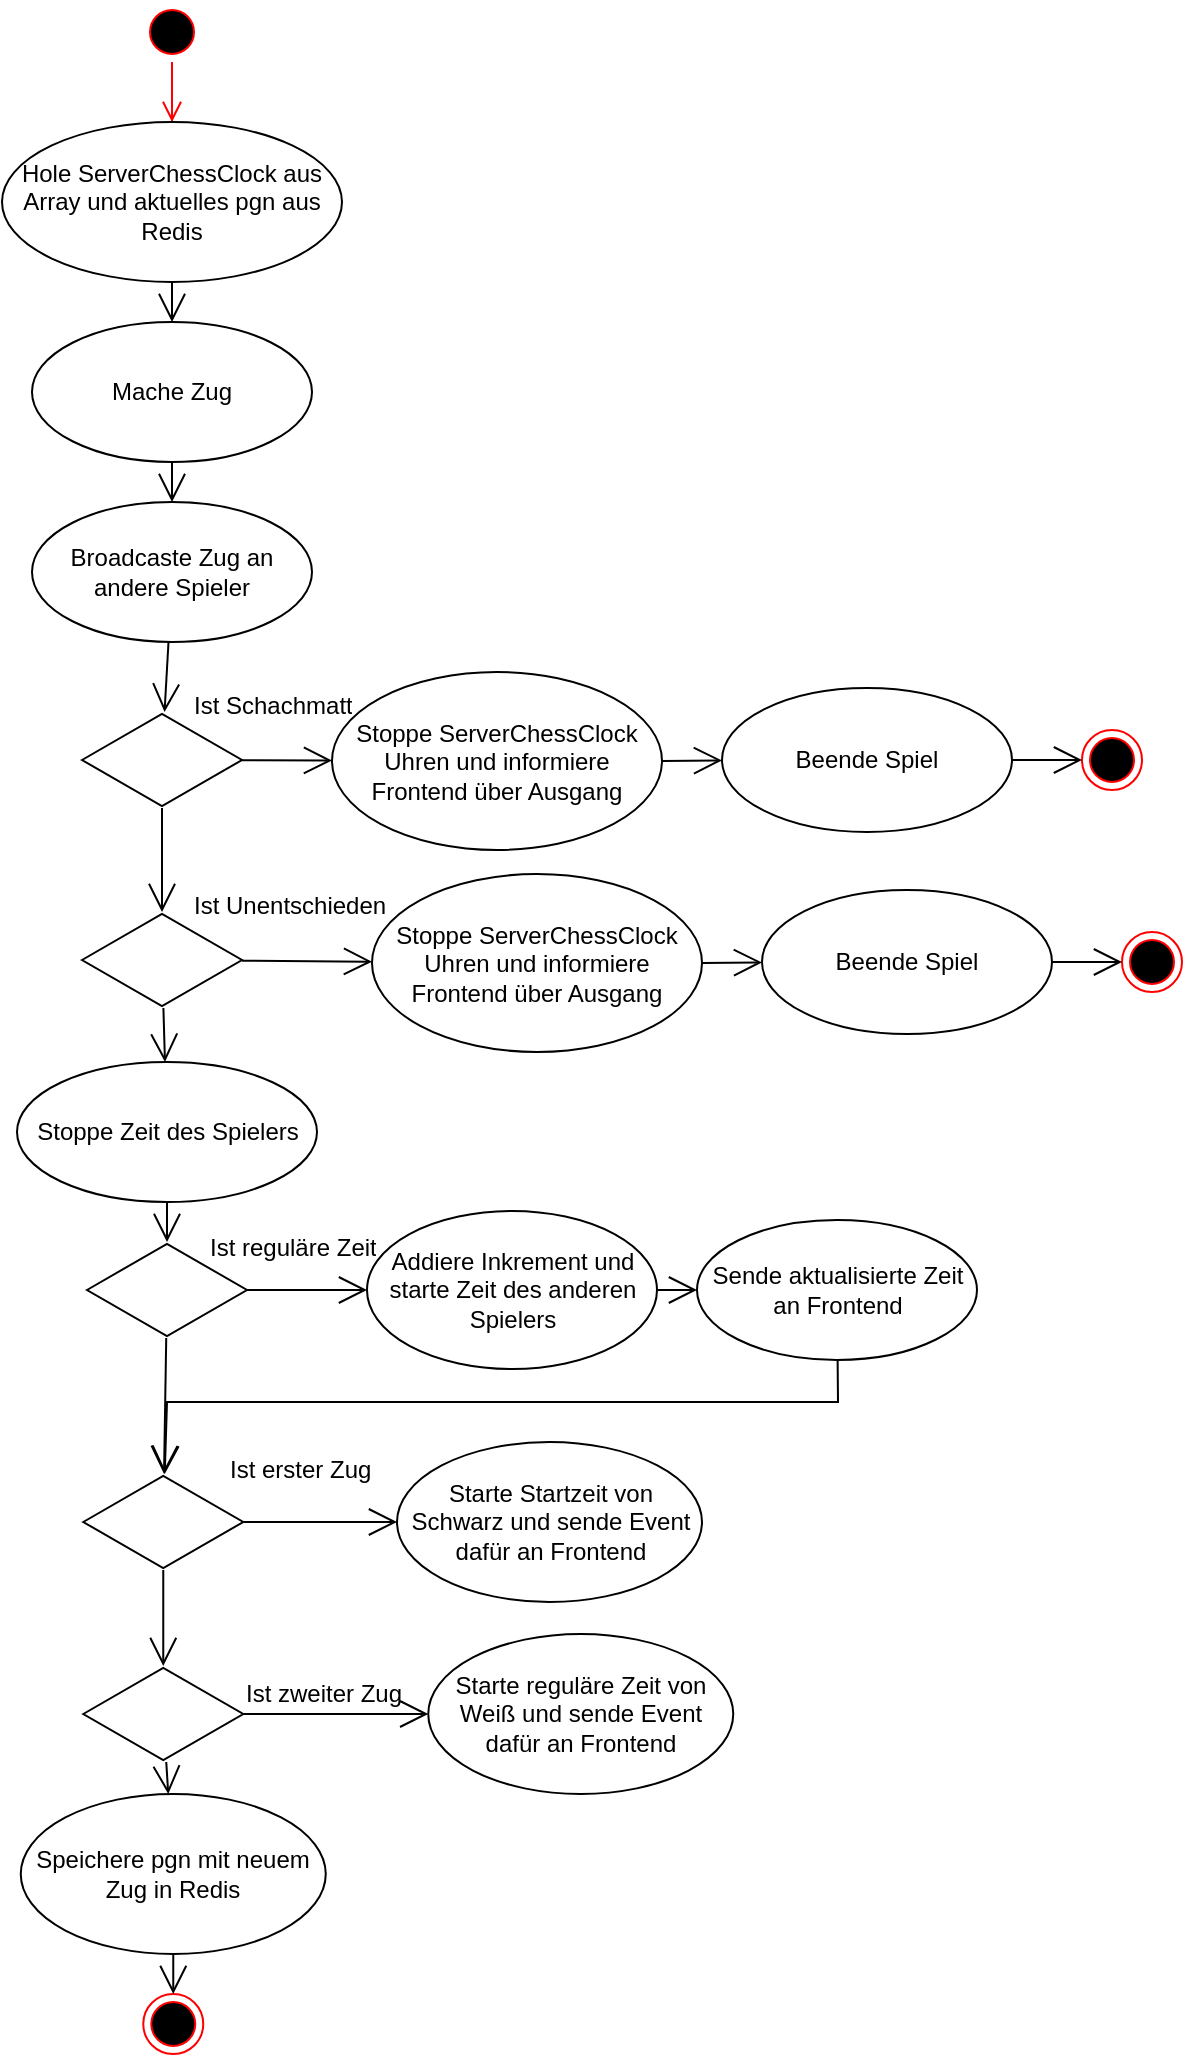 <mxfile version="21.2.3" type="device">
  <diagram name="Page-1" id="0783ab3e-0a74-02c8-0abd-f7b4e66b4bec">
    <mxGraphModel dx="808" dy="416" grid="1" gridSize="10" guides="1" tooltips="1" connect="1" arrows="1" fold="1" page="1" pageScale="1" pageWidth="600" pageHeight="1070" background="none" math="0" shadow="0">
      <root>
        <mxCell id="0" />
        <mxCell id="1" parent="0" />
        <mxCell id="wbuntGqTaFYtr3KhO8sW-3" value="" style="ellipse;html=1;shape=startState;fillColor=#000000;strokeColor=#ff0000;" parent="1" vertex="1">
          <mxGeometry x="70" y="10" width="30" height="30" as="geometry" />
        </mxCell>
        <mxCell id="wbuntGqTaFYtr3KhO8sW-4" value="" style="edgeStyle=orthogonalEdgeStyle;html=1;verticalAlign=bottom;endArrow=open;endSize=8;strokeColor=#ff0000;rounded=0;" parent="1" source="wbuntGqTaFYtr3KhO8sW-5" edge="1">
          <mxGeometry relative="1" as="geometry">
            <mxPoint x="85" y="100" as="targetPoint" />
          </mxGeometry>
        </mxCell>
        <mxCell id="wbuntGqTaFYtr3KhO8sW-7" value="" style="endArrow=open;endFill=1;endSize=12;html=1;rounded=0;" parent="1" source="wbuntGqTaFYtr3KhO8sW-5" target="YYj09JxXDIHpRSYv_sD0-2" edge="1">
          <mxGeometry width="160" relative="1" as="geometry">
            <mxPoint y="250" as="sourcePoint" />
            <mxPoint x="85" y="168" as="targetPoint" />
          </mxGeometry>
        </mxCell>
        <mxCell id="wbuntGqTaFYtr3KhO8sW-33" value="Broadcaste Zug an andere Spieler" style="ellipse;whiteSpace=wrap;html=1;" parent="1" vertex="1">
          <mxGeometry x="15" y="260" width="140" height="70" as="geometry" />
        </mxCell>
        <mxCell id="wbuntGqTaFYtr3KhO8sW-45" value="" style="endArrow=open;endFill=1;endSize=12;html=1;rounded=0;" parent="1" source="YYj09JxXDIHpRSYv_sD0-16" target="L8iIxykwrc0LEZ1kgNBb-7" edge="1">
          <mxGeometry width="160" relative="1" as="geometry">
            <mxPoint x="80" y="505" as="sourcePoint" />
            <mxPoint x="80" y="455" as="targetPoint" />
          </mxGeometry>
        </mxCell>
        <mxCell id="YYj09JxXDIHpRSYv_sD0-1" value="" style="edgeStyle=orthogonalEdgeStyle;html=1;verticalAlign=bottom;endArrow=open;endSize=8;strokeColor=#ff0000;rounded=0;" parent="1" source="wbuntGqTaFYtr3KhO8sW-3" target="wbuntGqTaFYtr3KhO8sW-5" edge="1">
          <mxGeometry relative="1" as="geometry">
            <mxPoint x="85" y="100" as="targetPoint" />
            <mxPoint x="85" y="40" as="sourcePoint" />
          </mxGeometry>
        </mxCell>
        <mxCell id="wbuntGqTaFYtr3KhO8sW-5" value="Hole ServerChessClock aus Array und aktuelles pgn aus Redis" style="ellipse;whiteSpace=wrap;html=1;" parent="1" vertex="1">
          <mxGeometry y="70" width="170" height="80" as="geometry" />
        </mxCell>
        <mxCell id="YYj09JxXDIHpRSYv_sD0-2" value="Mache Zug" style="ellipse;whiteSpace=wrap;html=1;" parent="1" vertex="1">
          <mxGeometry x="15" y="170" width="140" height="70" as="geometry" />
        </mxCell>
        <mxCell id="YYj09JxXDIHpRSYv_sD0-5" value="" style="endArrow=open;endFill=1;endSize=12;html=1;rounded=0;" parent="1" source="YYj09JxXDIHpRSYv_sD0-2" target="wbuntGqTaFYtr3KhO8sW-33" edge="1">
          <mxGeometry width="160" relative="1" as="geometry">
            <mxPoint x="125" y="364" as="sourcePoint" />
            <mxPoint x="200" y="360" as="targetPoint" />
          </mxGeometry>
        </mxCell>
        <mxCell id="YYj09JxXDIHpRSYv_sD0-14" value="" style="endArrow=open;endFill=1;endSize=12;html=1;rounded=0;" parent="1" source="wbuntGqTaFYtr3KhO8sW-33" target="YYj09JxXDIHpRSYv_sD0-16" edge="1">
          <mxGeometry width="160" relative="1" as="geometry">
            <mxPoint x="95" y="398" as="sourcePoint" />
            <mxPoint x="85" y="510" as="targetPoint" />
          </mxGeometry>
        </mxCell>
        <mxCell id="YYj09JxXDIHpRSYv_sD0-16" value="" style="html=1;whiteSpace=wrap;aspect=fixed;shape=isoRectangle;" parent="1" vertex="1">
          <mxGeometry x="40" y="365" width="80" height="48" as="geometry" />
        </mxCell>
        <mxCell id="YYj09JxXDIHpRSYv_sD0-17" value="" style="endArrow=open;endFill=1;endSize=12;html=1;rounded=0;" parent="1" source="YYj09JxXDIHpRSYv_sD0-16" target="L8iIxykwrc0LEZ1kgNBb-1" edge="1">
          <mxGeometry width="160" relative="1" as="geometry">
            <mxPoint x="195" y="505" as="sourcePoint" />
            <mxPoint x="205" y="495" as="targetPoint" />
          </mxGeometry>
        </mxCell>
        <mxCell id="YYj09JxXDIHpRSYv_sD0-18" value="" style="ellipse;html=1;shape=endState;fillColor=#000000;strokeColor=#ff0000;" parent="1" vertex="1">
          <mxGeometry x="540" y="374" width="30" height="30" as="geometry" />
        </mxCell>
        <mxCell id="YYj09JxXDIHpRSYv_sD0-19" value="Ist Schachmatt" style="text;strokeColor=none;fillColor=none;align=left;verticalAlign=top;spacingLeft=4;spacingRight=4;overflow=hidden;rotatable=0;points=[[0,0.5],[1,0.5]];portConstraint=eastwest;whiteSpace=wrap;html=1;" parent="1" vertex="1">
          <mxGeometry x="90" y="348" width="160" height="26" as="geometry" />
        </mxCell>
        <mxCell id="YYj09JxXDIHpRSYv_sD0-20" value="Stoppe Zeit des Spielers" style="ellipse;whiteSpace=wrap;html=1;" parent="1" vertex="1">
          <mxGeometry x="7.5" y="540" width="150" height="70" as="geometry" />
        </mxCell>
        <mxCell id="YYj09JxXDIHpRSYv_sD0-22" value="" style="endArrow=open;endFill=1;endSize=12;html=1;rounded=0;" parent="1" source="YYj09JxXDIHpRSYv_sD0-20" target="L8iIxykwrc0LEZ1kgNBb-29" edge="1">
          <mxGeometry width="160" relative="1" as="geometry">
            <mxPoint x="83.478" y="619.998" as="sourcePoint" />
            <mxPoint x="-60.0" y="680" as="targetPoint" />
          </mxGeometry>
        </mxCell>
        <mxCell id="YYj09JxXDIHpRSYv_sD0-26" value="Addiere Inkrement und starte Zeit des anderen Spielers" style="ellipse;whiteSpace=wrap;html=1;" parent="1" vertex="1">
          <mxGeometry x="182.5" y="614.5" width="145" height="79" as="geometry" />
        </mxCell>
        <mxCell id="YYj09JxXDIHpRSYv_sD0-28" value="" style="endArrow=open;endFill=1;endSize=12;html=1;rounded=0;" parent="1" source="YYj09JxXDIHpRSYv_sD0-26" target="L8iIxykwrc0LEZ1kgNBb-31" edge="1">
          <mxGeometry width="160" relative="1" as="geometry">
            <mxPoint x="135" y="694" as="sourcePoint" />
            <mxPoint x="85" y="820" as="targetPoint" />
          </mxGeometry>
        </mxCell>
        <mxCell id="YYj09JxXDIHpRSYv_sD0-35" value="" style="ellipse;html=1;shape=endState;fillColor=#000000;strokeColor=#ff0000;" parent="1" vertex="1">
          <mxGeometry x="70.63" y="1006" width="30" height="30" as="geometry" />
        </mxCell>
        <mxCell id="L8iIxykwrc0LEZ1kgNBb-1" value="Stoppe ServerChessClock Uhren und informiere Frontend über Ausgang" style="ellipse;whiteSpace=wrap;html=1;" vertex="1" parent="1">
          <mxGeometry x="165" y="345" width="165" height="89" as="geometry" />
        </mxCell>
        <mxCell id="L8iIxykwrc0LEZ1kgNBb-2" value="" style="endArrow=open;endFill=1;endSize=12;html=1;rounded=0;" edge="1" parent="1" source="L8iIxykwrc0LEZ1kgNBb-1" target="L8iIxykwrc0LEZ1kgNBb-3">
          <mxGeometry width="160" relative="1" as="geometry">
            <mxPoint x="130" y="399" as="sourcePoint" />
            <mxPoint x="190" y="400" as="targetPoint" />
          </mxGeometry>
        </mxCell>
        <mxCell id="L8iIxykwrc0LEZ1kgNBb-3" value="Beende Spiel" style="ellipse;whiteSpace=wrap;html=1;" vertex="1" parent="1">
          <mxGeometry x="360" y="353" width="145" height="72" as="geometry" />
        </mxCell>
        <mxCell id="L8iIxykwrc0LEZ1kgNBb-4" value="" style="endArrow=open;endFill=1;endSize=12;html=1;rounded=0;" edge="1" parent="1" source="L8iIxykwrc0LEZ1kgNBb-3" target="YYj09JxXDIHpRSYv_sD0-18">
          <mxGeometry width="160" relative="1" as="geometry">
            <mxPoint x="130" y="399" as="sourcePoint" />
            <mxPoint x="175" y="400" as="targetPoint" />
          </mxGeometry>
        </mxCell>
        <mxCell id="L8iIxykwrc0LEZ1kgNBb-6" value="" style="endArrow=open;endFill=1;endSize=12;html=1;rounded=0;" edge="1" parent="1" source="L8iIxykwrc0LEZ1kgNBb-7" target="YYj09JxXDIHpRSYv_sD0-20">
          <mxGeometry width="160" relative="1" as="geometry">
            <mxPoint x="85" y="650" as="sourcePoint" />
            <mxPoint x="85" y="600" as="targetPoint" />
          </mxGeometry>
        </mxCell>
        <mxCell id="L8iIxykwrc0LEZ1kgNBb-7" value="" style="html=1;whiteSpace=wrap;aspect=fixed;shape=isoRectangle;" vertex="1" parent="1">
          <mxGeometry x="40" y="465" width="80" height="48" as="geometry" />
        </mxCell>
        <mxCell id="L8iIxykwrc0LEZ1kgNBb-8" value="" style="endArrow=open;endFill=1;endSize=12;html=1;rounded=0;" edge="1" parent="1" source="L8iIxykwrc0LEZ1kgNBb-7" target="L8iIxykwrc0LEZ1kgNBb-11">
          <mxGeometry width="160" relative="1" as="geometry">
            <mxPoint x="140" y="490.235" as="sourcePoint" />
            <mxPoint x="225" y="596" as="targetPoint" />
          </mxGeometry>
        </mxCell>
        <mxCell id="L8iIxykwrc0LEZ1kgNBb-9" value="" style="ellipse;html=1;shape=endState;fillColor=#000000;strokeColor=#ff0000;" vertex="1" parent="1">
          <mxGeometry x="560" y="475" width="30" height="30" as="geometry" />
        </mxCell>
        <mxCell id="L8iIxykwrc0LEZ1kgNBb-10" value="Ist Unentschieden" style="text;strokeColor=none;fillColor=none;align=left;verticalAlign=top;spacingLeft=4;spacingRight=4;overflow=hidden;rotatable=0;points=[[0,0.5],[1,0.5]];portConstraint=eastwest;whiteSpace=wrap;html=1;" vertex="1" parent="1">
          <mxGeometry x="90" y="448" width="160" height="26" as="geometry" />
        </mxCell>
        <mxCell id="L8iIxykwrc0LEZ1kgNBb-11" value="Stoppe ServerChessClock Uhren und informiere Frontend über Ausgang" style="ellipse;whiteSpace=wrap;html=1;" vertex="1" parent="1">
          <mxGeometry x="185" y="446" width="165" height="89" as="geometry" />
        </mxCell>
        <mxCell id="L8iIxykwrc0LEZ1kgNBb-12" value="" style="endArrow=open;endFill=1;endSize=12;html=1;rounded=0;" edge="1" parent="1" source="L8iIxykwrc0LEZ1kgNBb-11" target="L8iIxykwrc0LEZ1kgNBb-13">
          <mxGeometry width="160" relative="1" as="geometry">
            <mxPoint x="150" y="500" as="sourcePoint" />
            <mxPoint x="210" y="501" as="targetPoint" />
          </mxGeometry>
        </mxCell>
        <mxCell id="L8iIxykwrc0LEZ1kgNBb-13" value="Beende Spiel" style="ellipse;whiteSpace=wrap;html=1;" vertex="1" parent="1">
          <mxGeometry x="380" y="454" width="145" height="72" as="geometry" />
        </mxCell>
        <mxCell id="L8iIxykwrc0LEZ1kgNBb-14" value="" style="endArrow=open;endFill=1;endSize=12;html=1;rounded=0;" edge="1" parent="1" source="L8iIxykwrc0LEZ1kgNBb-13" target="L8iIxykwrc0LEZ1kgNBb-9">
          <mxGeometry width="160" relative="1" as="geometry">
            <mxPoint x="150" y="500" as="sourcePoint" />
            <mxPoint x="195" y="501" as="targetPoint" />
          </mxGeometry>
        </mxCell>
        <mxCell id="L8iIxykwrc0LEZ1kgNBb-18" value="" style="html=1;whiteSpace=wrap;aspect=fixed;shape=isoRectangle;" vertex="1" parent="1">
          <mxGeometry x="40.63" y="746" width="80" height="48" as="geometry" />
        </mxCell>
        <mxCell id="L8iIxykwrc0LEZ1kgNBb-19" value="Ist erster Zug" style="text;strokeColor=none;fillColor=none;align=left;verticalAlign=top;spacingLeft=4;spacingRight=4;overflow=hidden;rotatable=0;points=[[0,0.5],[1,0.5]];portConstraint=eastwest;whiteSpace=wrap;html=1;" vertex="1" parent="1">
          <mxGeometry x="107.5" y="730" width="160" height="26" as="geometry" />
        </mxCell>
        <mxCell id="L8iIxykwrc0LEZ1kgNBb-20" value="" style="endArrow=open;endFill=1;endSize=12;html=1;rounded=0;" edge="1" parent="1" source="L8iIxykwrc0LEZ1kgNBb-18" target="L8iIxykwrc0LEZ1kgNBb-21">
          <mxGeometry width="160" relative="1" as="geometry">
            <mxPoint x="98.13" y="816" as="sourcePoint" />
            <mxPoint x="197.002" y="773.739" as="targetPoint" />
          </mxGeometry>
        </mxCell>
        <mxCell id="L8iIxykwrc0LEZ1kgNBb-21" value="Starte Startzeit von Schwarz und sende Event dafür an Frontend" style="ellipse;whiteSpace=wrap;html=1;" vertex="1" parent="1">
          <mxGeometry x="197.5" y="730" width="152.5" height="80" as="geometry" />
        </mxCell>
        <mxCell id="L8iIxykwrc0LEZ1kgNBb-23" value="" style="html=1;whiteSpace=wrap;aspect=fixed;shape=isoRectangle;" vertex="1" parent="1">
          <mxGeometry x="40.63" y="842" width="80" height="48" as="geometry" />
        </mxCell>
        <mxCell id="L8iIxykwrc0LEZ1kgNBb-24" value="" style="endArrow=open;endFill=1;endSize=12;html=1;rounded=0;" edge="1" parent="1" source="L8iIxykwrc0LEZ1kgNBb-18" target="L8iIxykwrc0LEZ1kgNBb-23">
          <mxGeometry width="160" relative="1" as="geometry">
            <mxPoint x="138.13" y="880" as="sourcePoint" />
            <mxPoint x="211.13" y="880" as="targetPoint" />
          </mxGeometry>
        </mxCell>
        <mxCell id="L8iIxykwrc0LEZ1kgNBb-25" value="Ist zweiter Zug" style="text;strokeColor=none;fillColor=none;align=left;verticalAlign=top;spacingLeft=4;spacingRight=4;overflow=hidden;rotatable=0;points=[[0,0.5],[1,0.5]];portConstraint=eastwest;whiteSpace=wrap;html=1;" vertex="1" parent="1">
          <mxGeometry x="115.63" y="842" width="160" height="26" as="geometry" />
        </mxCell>
        <mxCell id="L8iIxykwrc0LEZ1kgNBb-26" value="" style="endArrow=open;endFill=1;endSize=12;html=1;rounded=0;" edge="1" parent="1" target="L8iIxykwrc0LEZ1kgNBb-27" source="L8iIxykwrc0LEZ1kgNBb-23">
          <mxGeometry width="160" relative="1" as="geometry">
            <mxPoint x="159.38" y="882" as="sourcePoint" />
            <mxPoint x="254.38" y="882" as="targetPoint" />
          </mxGeometry>
        </mxCell>
        <mxCell id="L8iIxykwrc0LEZ1kgNBb-27" value="Starte reguläre Zeit von Weiß und sende Event dafür an Frontend" style="ellipse;whiteSpace=wrap;html=1;" vertex="1" parent="1">
          <mxGeometry x="213.13" y="826" width="152.5" height="80" as="geometry" />
        </mxCell>
        <mxCell id="L8iIxykwrc0LEZ1kgNBb-28" value="" style="endArrow=open;endFill=1;endSize=12;html=1;rounded=0;" edge="1" parent="1" source="L8iIxykwrc0LEZ1kgNBb-29" target="YYj09JxXDIHpRSYv_sD0-26">
          <mxGeometry width="160" relative="1" as="geometry">
            <mxPoint x="85.0" y="770" as="sourcePoint" />
            <mxPoint x="82.0" y="710" as="targetPoint" />
          </mxGeometry>
        </mxCell>
        <mxCell id="L8iIxykwrc0LEZ1kgNBb-29" value="" style="html=1;whiteSpace=wrap;aspect=fixed;shape=isoRectangle;" vertex="1" parent="1">
          <mxGeometry x="42.5" y="630" width="80" height="48" as="geometry" />
        </mxCell>
        <mxCell id="L8iIxykwrc0LEZ1kgNBb-30" value="Ist reguläre Zeit" style="text;strokeColor=none;fillColor=none;align=left;verticalAlign=top;spacingLeft=4;spacingRight=4;overflow=hidden;rotatable=0;points=[[0,0.5],[1,0.5]];portConstraint=eastwest;whiteSpace=wrap;html=1;" vertex="1" parent="1">
          <mxGeometry x="97.5" y="619" width="160" height="26" as="geometry" />
        </mxCell>
        <mxCell id="L8iIxykwrc0LEZ1kgNBb-31" value="Sende aktualisierte Zeit an Frontend" style="ellipse;whiteSpace=wrap;html=1;" vertex="1" parent="1">
          <mxGeometry x="347.5" y="619" width="140" height="70" as="geometry" />
        </mxCell>
        <mxCell id="L8iIxykwrc0LEZ1kgNBb-32" value="" style="endArrow=open;endFill=1;endSize=12;html=1;rounded=0;" edge="1" parent="1" source="L8iIxykwrc0LEZ1kgNBb-31" target="L8iIxykwrc0LEZ1kgNBb-18">
          <mxGeometry width="160" relative="1" as="geometry">
            <mxPoint x="132.5" y="664" as="sourcePoint" />
            <mxPoint x="192.5" y="664" as="targetPoint" />
            <Array as="points">
              <mxPoint x="418" y="710" />
              <mxPoint x="82.5" y="710" />
            </Array>
          </mxGeometry>
        </mxCell>
        <mxCell id="L8iIxykwrc0LEZ1kgNBb-33" value="" style="endArrow=open;endFill=1;endSize=12;html=1;rounded=0;" edge="1" parent="1" source="L8iIxykwrc0LEZ1kgNBb-29" target="L8iIxykwrc0LEZ1kgNBb-18">
          <mxGeometry width="160" relative="1" as="geometry">
            <mxPoint x="132.5" y="664" as="sourcePoint" />
            <mxPoint x="192.5" y="664" as="targetPoint" />
          </mxGeometry>
        </mxCell>
        <mxCell id="L8iIxykwrc0LEZ1kgNBb-34" value="Speichere pgn mit neuem Zug in Redis" style="ellipse;whiteSpace=wrap;html=1;" vertex="1" parent="1">
          <mxGeometry x="9.38" y="906" width="152.5" height="80" as="geometry" />
        </mxCell>
        <mxCell id="L8iIxykwrc0LEZ1kgNBb-35" value="" style="endArrow=open;endFill=1;endSize=12;html=1;rounded=0;" edge="1" parent="1" source="L8iIxykwrc0LEZ1kgNBb-23" target="L8iIxykwrc0LEZ1kgNBb-34">
          <mxGeometry width="160" relative="1" as="geometry">
            <mxPoint x="90.63" y="804" as="sourcePoint" />
            <mxPoint x="90.63" y="852" as="targetPoint" />
          </mxGeometry>
        </mxCell>
        <mxCell id="L8iIxykwrc0LEZ1kgNBb-36" value="" style="endArrow=open;endFill=1;endSize=12;html=1;rounded=0;" edge="1" parent="1" source="L8iIxykwrc0LEZ1kgNBb-34" target="YYj09JxXDIHpRSYv_sD0-35">
          <mxGeometry width="160" relative="1" as="geometry">
            <mxPoint x="130.63" y="876" as="sourcePoint" />
            <mxPoint x="223.63" y="876" as="targetPoint" />
          </mxGeometry>
        </mxCell>
      </root>
    </mxGraphModel>
  </diagram>
</mxfile>
